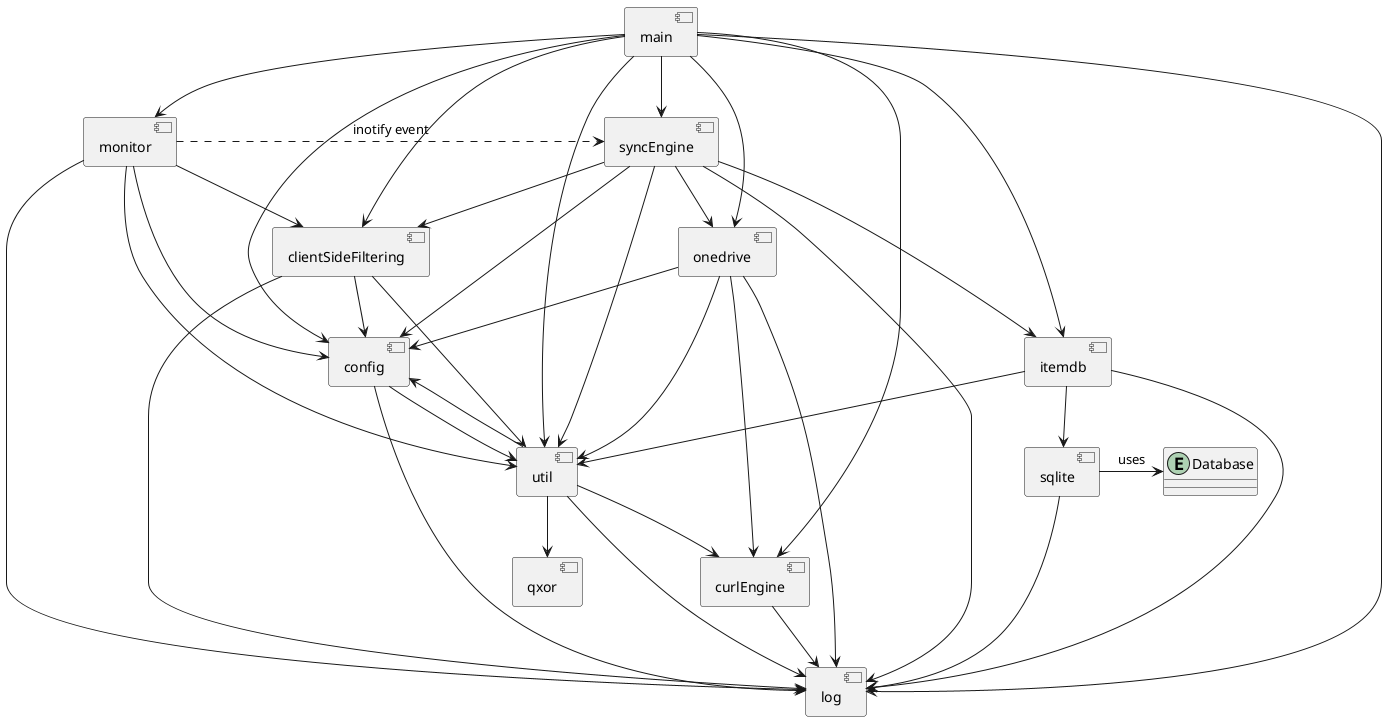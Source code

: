 @startuml
!define DATABASE_ENTITY(x) entity x
component main {
}
component config {
}
component log {
}
component curlEngine {
}
component util {
}
component onedrive {
}
component syncEngine {
}
component itemdb {
}
component clientSideFiltering {
}
component monitor {
}
component sqlite {
}
component qxor {
}

DATABASE_ENTITY("Database")

main --> config
main --> log
main --> curlEngine
main --> util
main --> onedrive
main --> syncEngine
main --> itemdb
main --> clientSideFiltering
main --> monitor

config --> log
config --> util

clientSideFiltering --> config
clientSideFiltering --> util
clientSideFiltering --> log

syncEngine --> config
syncEngine --> log
syncEngine --> util
syncEngine --> onedrive
syncEngine --> itemdb
syncEngine --> clientSideFiltering

util --> log
util --> config
util --> qxor
util --> curlEngine

sqlite --> log
sqlite -> "Database" : uses

onedrive --> config
onedrive --> log
onedrive --> util
onedrive --> curlEngine

monitor --> config
monitor --> util
monitor --> log
monitor --> clientSideFiltering
monitor .> syncEngine : inotify event

itemdb --> sqlite
itemdb --> util
itemdb --> log

curlEngine --> log
@enduml
